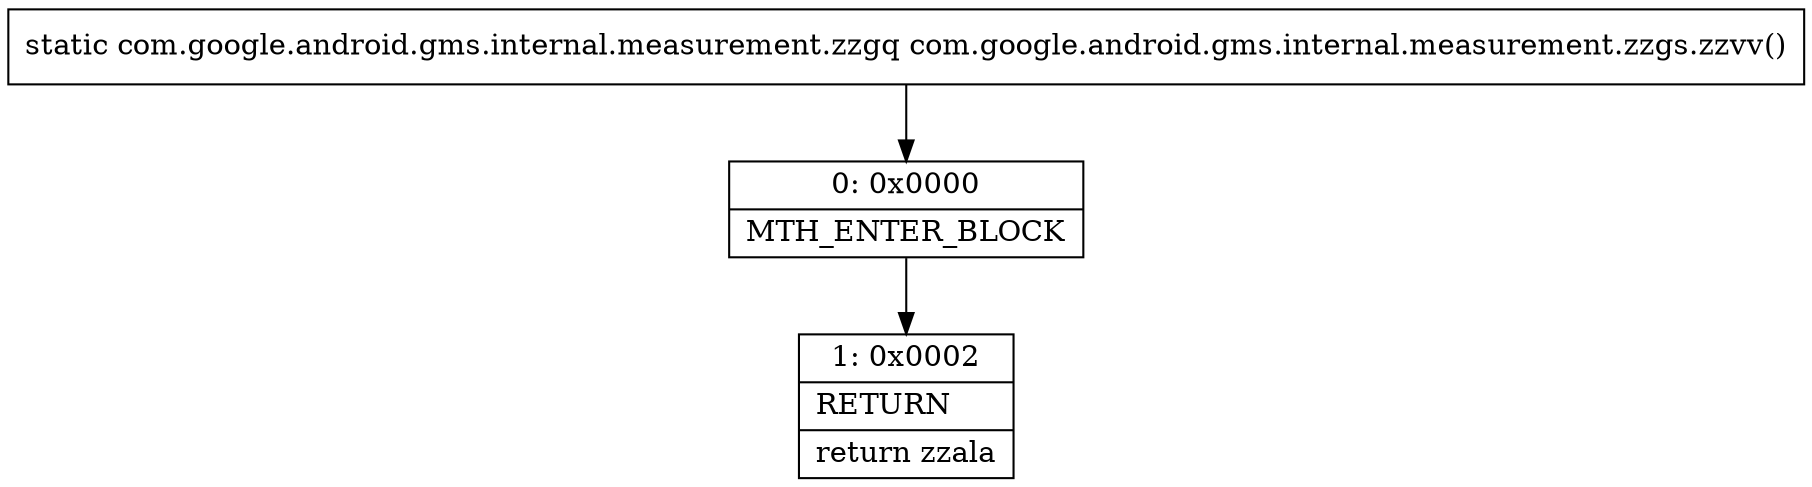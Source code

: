 digraph "CFG forcom.google.android.gms.internal.measurement.zzgs.zzvv()Lcom\/google\/android\/gms\/internal\/measurement\/zzgq;" {
Node_0 [shape=record,label="{0\:\ 0x0000|MTH_ENTER_BLOCK\l}"];
Node_1 [shape=record,label="{1\:\ 0x0002|RETURN\l|return zzala\l}"];
MethodNode[shape=record,label="{static com.google.android.gms.internal.measurement.zzgq com.google.android.gms.internal.measurement.zzgs.zzvv() }"];
MethodNode -> Node_0;
Node_0 -> Node_1;
}

